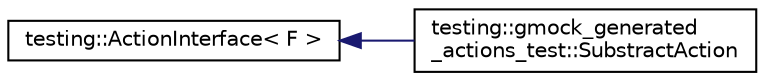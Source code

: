 digraph "Graphical Class Hierarchy"
{
  edge [fontname="Helvetica",fontsize="10",labelfontname="Helvetica",labelfontsize="10"];
  node [fontname="Helvetica",fontsize="10",shape=record];
  rankdir="LR";
  Node1 [label="testing::ActionInterface\< F \>",height=0.2,width=0.4,color="black", fillcolor="white", style="filled",URL="$classtesting_1_1_action_interface.html"];
  Node1 -> Node2 [dir="back",color="midnightblue",fontsize="10",style="solid",fontname="Helvetica"];
  Node2 [label="testing::gmock_generated\l_actions_test::SubstractAction",height=0.2,width=0.4,color="black", fillcolor="white", style="filled",URL="$classtesting_1_1gmock__generated__actions__test_1_1_substract_action.html"];
}
